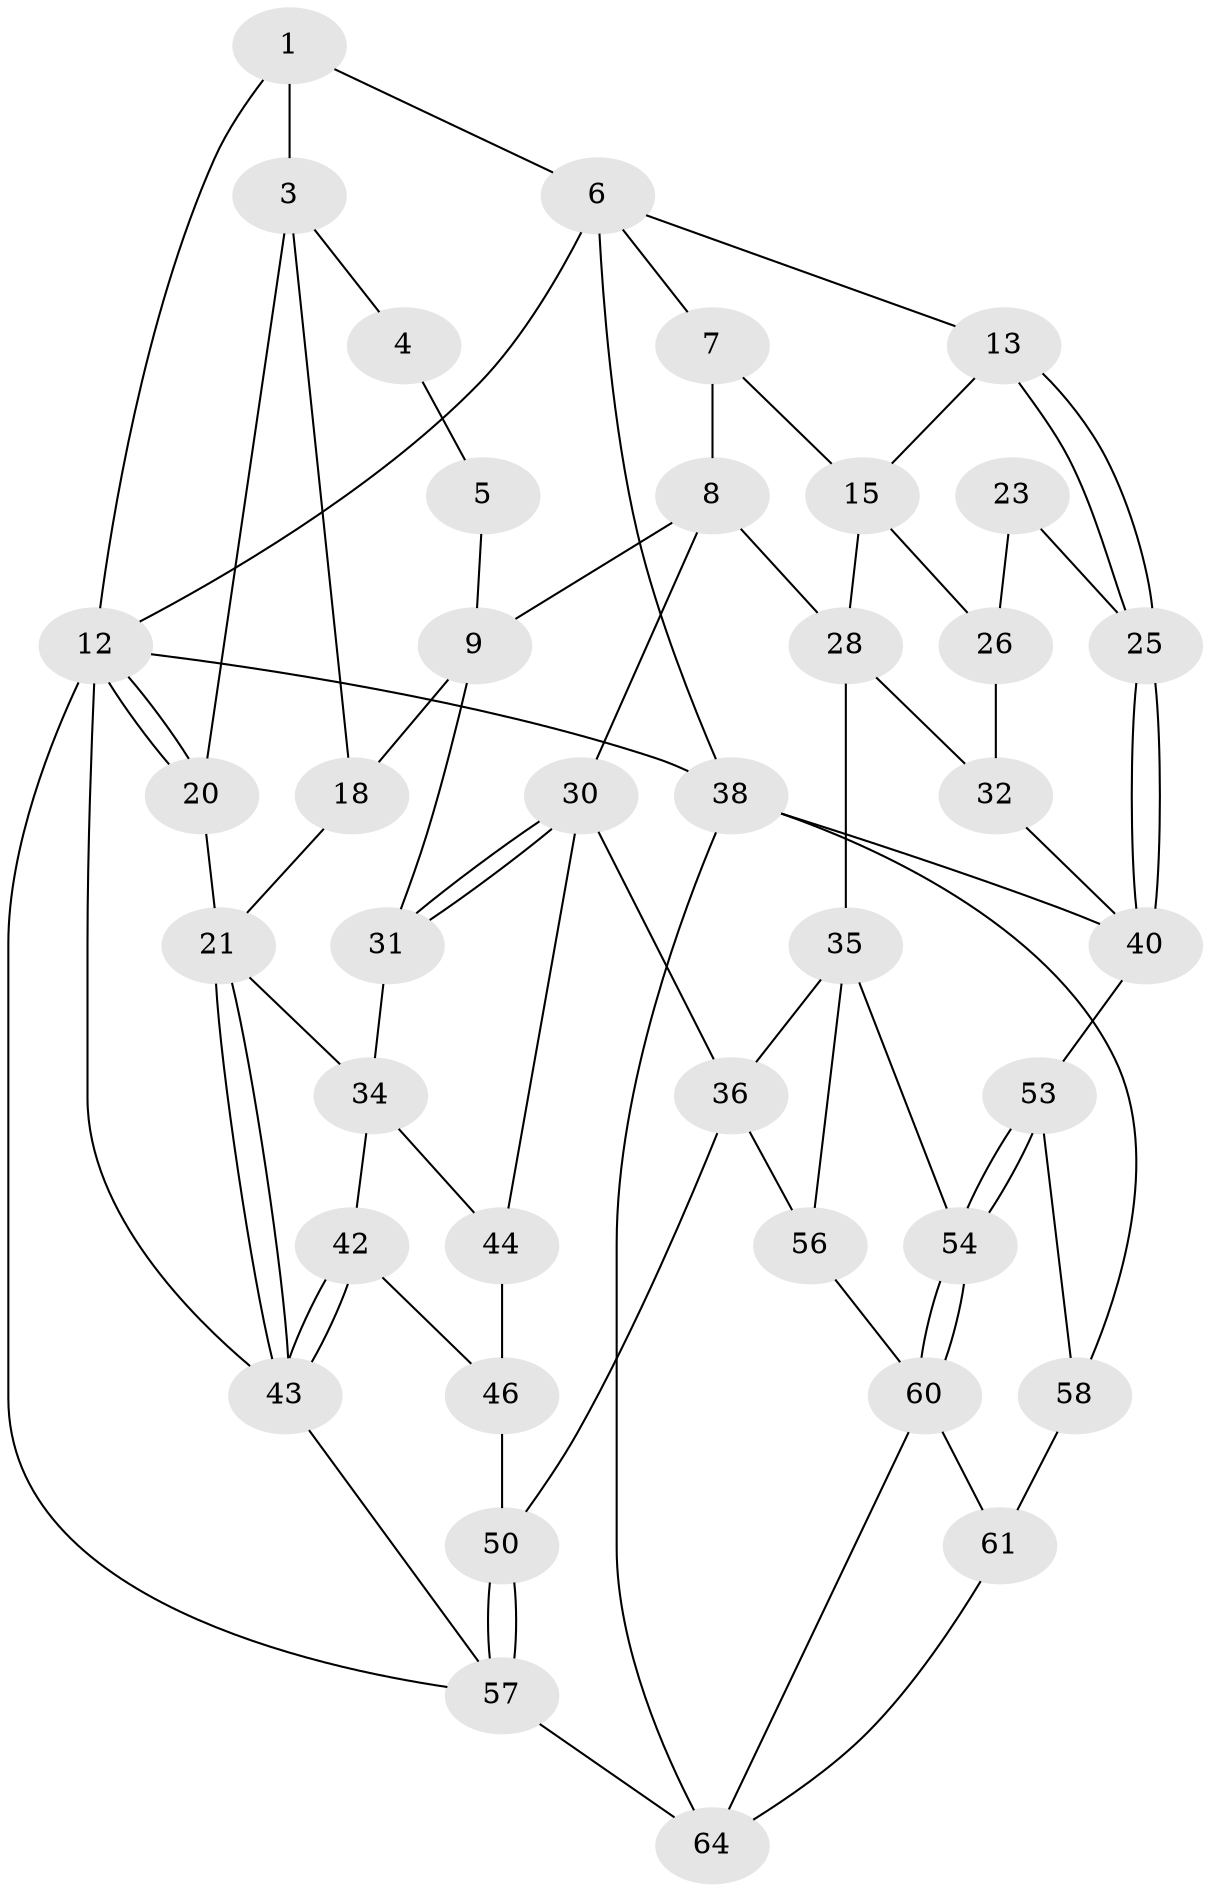 // Generated by graph-tools (version 1.1) at 2025/24/03/03/25 07:24:40]
// undirected, 39 vertices, 77 edges
graph export_dot {
graph [start="1"]
  node [color=gray90,style=filled];
  1 [pos="+0.258501329653722+0",super="+2"];
  3 [pos="+0.13783096389750657+0.10327617648831268",super="+19"];
  4 [pos="+0.1869104107759095+0.07484026544813083"];
  5 [pos="+0.21927110192282862+0",super="+10"];
  6 [pos="+0.5557423661655105+0",super="+11"];
  7 [pos="+0.5427734936336165+0"];
  8 [pos="+0.46261604315172006+0.08089940076958514",super="+29"];
  9 [pos="+0.37876572420164567+0.13335490904020614",super="+17"];
  12 [pos="+0+0",super="+52"];
  13 [pos="+1+0",super="+14"];
  15 [pos="+0.768837384883168+0.20538423642670672",super="+16"];
  18 [pos="+0.12373849580267114+0.16415868806819262"];
  20 [pos="+0+0"];
  21 [pos="+0+0.3233902794914006",super="+22"];
  23 [pos="+0.8686631428943048+0.21123058371887052",super="+24"];
  25 [pos="+1+0.4134400331909081"];
  26 [pos="+0.8714756523370331+0.3882029399830787",super="+27"];
  28 [pos="+0.5968836629087059+0.2748496824379005",super="+33"];
  30 [pos="+0.43969830567666257+0.39518120439423166",super="+37"];
  31 [pos="+0.3071396144120637+0.31094818642625105"];
  32 [pos="+0.752063884022085+0.41988828642567644"];
  34 [pos="+0.22856735312767568+0.34857304448639836",super="+41"];
  35 [pos="+0.6708095769347331+0.4800723745976886",super="+55"];
  36 [pos="+0.4942354045952433+0.4657011603084333",super="+49"];
  38 [pos="+1+1",super="+39"];
  40 [pos="+1+0.5230385180063699",super="+47"];
  42 [pos="+0.05838293367321847+0.5461151012637343"];
  43 [pos="+0+0.6411902897789539",super="+51"];
  44 [pos="+0.35026864760241944+0.4983547888793588",super="+45"];
  46 [pos="+0.2584736643526316+0.5718789491532743",super="+48"];
  50 [pos="+0.4076315306296278+0.7751994283257857"];
  53 [pos="+0.864029300781231+0.6474419694761734"];
  54 [pos="+0.7613114849322944+0.6707766399372974"];
  56 [pos="+0.564279122289593+0.6721217752842867"];
  57 [pos="+0.40440390188554587+0.7868377370952058",super="+66"];
  58 [pos="+1+0.9337531680496046",super="+59"];
  60 [pos="+0.7443408848936767+0.789669739805867",super="+62"];
  61 [pos="+0.8619499879954453+0.7859962733354691",super="+63"];
  64 [pos="+0.6927259467434583+0.9149053347196865",super="+65"];
  1 -- 6;
  1 -- 3;
  1 -- 12;
  3 -- 4;
  3 -- 18;
  3 -- 20;
  4 -- 5 [weight=2];
  5 -- 9;
  6 -- 7;
  6 -- 38;
  6 -- 12;
  6 -- 13;
  7 -- 8;
  7 -- 15;
  8 -- 9;
  8 -- 28;
  8 -- 30;
  9 -- 18;
  9 -- 31;
  12 -- 20;
  12 -- 20;
  12 -- 43;
  12 -- 38;
  12 -- 57;
  13 -- 25;
  13 -- 25;
  13 -- 15;
  15 -- 26;
  15 -- 28;
  18 -- 21;
  20 -- 21;
  21 -- 43;
  21 -- 43;
  21 -- 34;
  23 -- 26 [weight=2];
  23 -- 25;
  25 -- 40;
  25 -- 40;
  26 -- 32;
  28 -- 32;
  28 -- 35;
  30 -- 31;
  30 -- 31;
  30 -- 36;
  30 -- 44;
  31 -- 34;
  32 -- 40;
  34 -- 42;
  34 -- 44;
  35 -- 36;
  35 -- 56;
  35 -- 54;
  36 -- 56;
  36 -- 50;
  38 -- 64;
  38 -- 40;
  38 -- 58;
  40 -- 53;
  42 -- 43;
  42 -- 43;
  42 -- 46;
  43 -- 57;
  44 -- 46 [weight=2];
  46 -- 50;
  50 -- 57;
  50 -- 57;
  53 -- 54;
  53 -- 54;
  53 -- 58;
  54 -- 60;
  54 -- 60;
  56 -- 60;
  57 -- 64;
  58 -- 61 [weight=2];
  60 -- 64;
  60 -- 61;
  61 -- 64;
}

